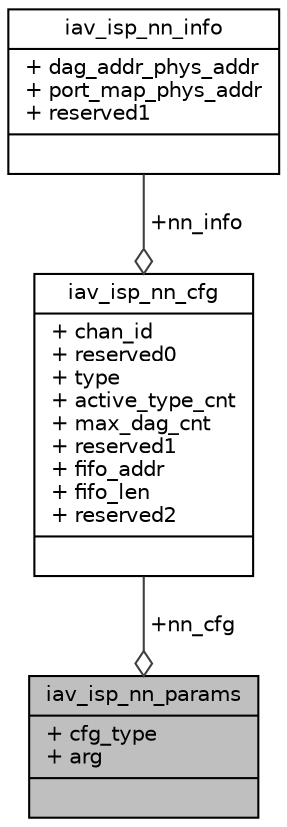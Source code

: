 digraph "iav_isp_nn_params"
{
 // INTERACTIVE_SVG=YES
 // LATEX_PDF_SIZE
  bgcolor="transparent";
  edge [fontname="Helvetica",fontsize="10",labelfontname="Helvetica",labelfontsize="10"];
  node [fontname="Helvetica",fontsize="10",shape=record];
  Node1 [label="{iav_isp_nn_params\n|+ cfg_type\l+ arg\l|}",height=0.2,width=0.4,color="black", fillcolor="grey75", style="filled", fontcolor="black",tooltip=" "];
  Node2 -> Node1 [color="grey25",fontsize="10",style="solid",label=" +nn_cfg" ,arrowhead="odiamond",fontname="Helvetica"];
  Node2 [label="{iav_isp_nn_cfg\n|+ chan_id\l+ reserved0\l+ type\l+ active_type_cnt\l+ max_dag_cnt\l+ reserved1\l+ fifo_addr\l+ fifo_len\l+ reserved2\l|}",height=0.2,width=0.4,color="black",URL="$df/d3e/structiav__isp__nn__cfg.html",tooltip=" "];
  Node3 -> Node2 [color="grey25",fontsize="10",style="solid",label=" +nn_info" ,arrowhead="odiamond",fontname="Helvetica"];
  Node3 [label="{iav_isp_nn_info\n|+ dag_addr_phys_addr\l+ port_map_phys_addr\l+ reserved1\l|}",height=0.2,width=0.4,color="black",URL="$d3/dc8/structiav__isp__nn__info.html",tooltip=" "];
}
